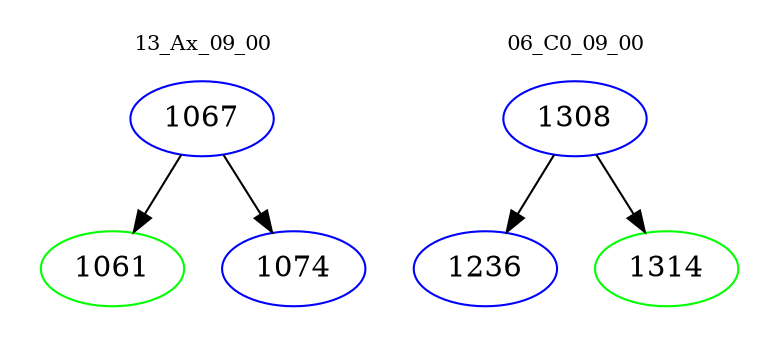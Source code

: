 digraph{
subgraph cluster_0 {
color = white
label = "13_Ax_09_00";
fontsize=10;
T0_1067 [label="1067", color="blue"]
T0_1067 -> T0_1061 [color="black"]
T0_1061 [label="1061", color="green"]
T0_1067 -> T0_1074 [color="black"]
T0_1074 [label="1074", color="blue"]
}
subgraph cluster_1 {
color = white
label = "06_C0_09_00";
fontsize=10;
T1_1308 [label="1308", color="blue"]
T1_1308 -> T1_1236 [color="black"]
T1_1236 [label="1236", color="blue"]
T1_1308 -> T1_1314 [color="black"]
T1_1314 [label="1314", color="green"]
}
}

